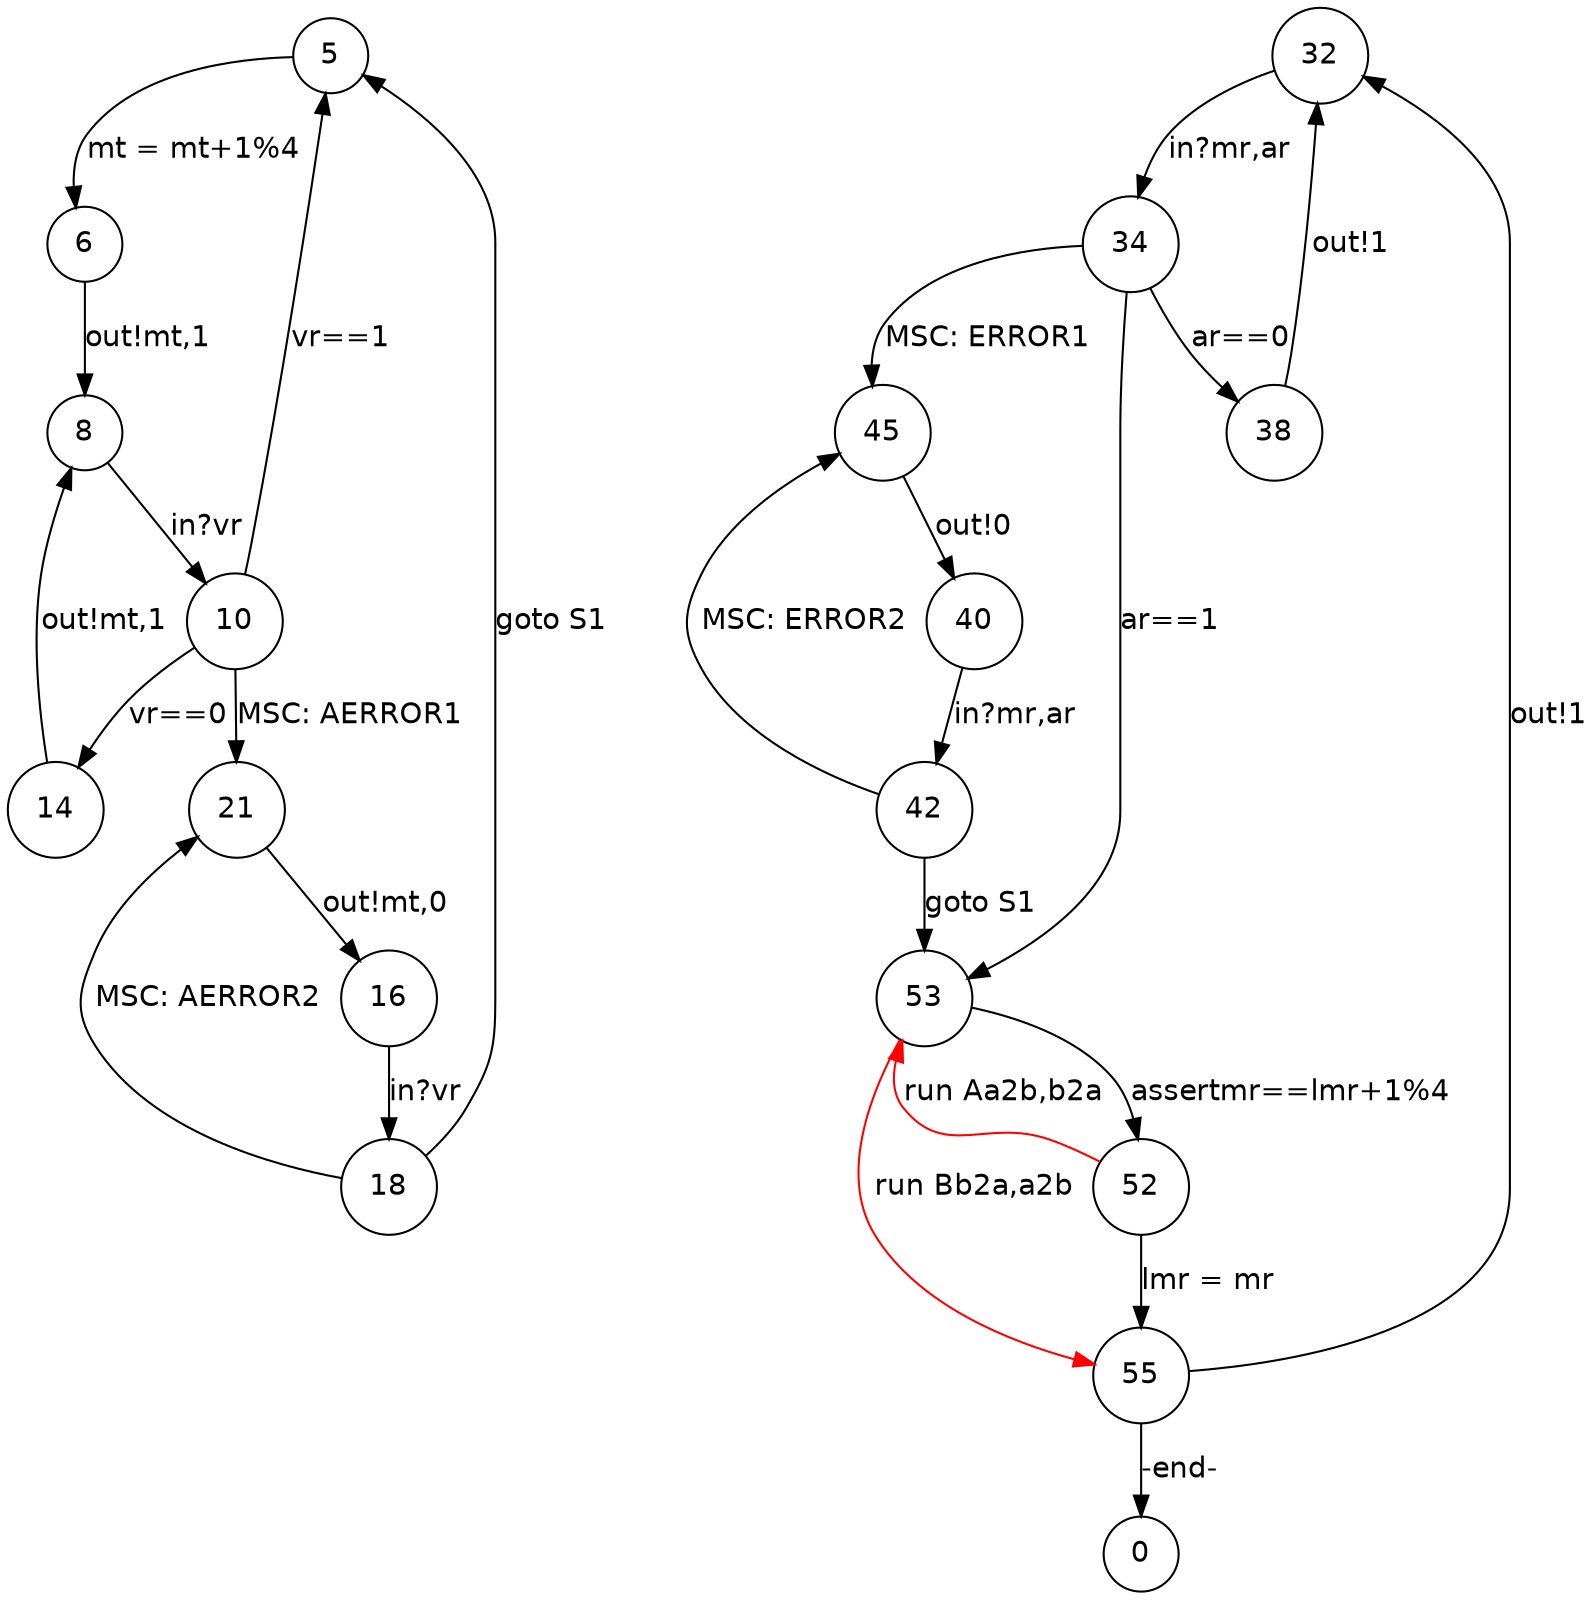 digraph "/home/martin/Desktop/Artifacts/protocol/protocol-automata" {
	graph [size="16,12",ranksep=.4];
	node [shape=circle,fontname=Helvetica,fontsize=14];
	edge [fontname=Helvetica,fontsize=14];
1 [label=5]
1 -> 2 [label="mt = mt+1%4"]
2 [label=6]
2 -> 4 [label="out!mt,1"]
4 [label=8]
4 -> 11 [label="in?vr"]
11 [label=10]
11 -> 1 [label="vr==1"]
11 [label=10]
11 -> 13 [label="vr==0"]
11 [label=10]
11 -> 21 [label="MSC: AERROR1"]
13 [label=14]
13 -> 4 [label="out!mt,1"]
21 [label=21]
21 -> 15 [label="out!mt,0"]
15 [label=16]
15 -> 19 [label="in?vr"]
19 [label=18]
19 -> 1 [label="goto S1"]
19 [label=18]
19 -> 21 [label="MSC: AERROR2"]
1006 [label=32]
1006 -> 1013 [label="in?mr,ar"]
1013 [label=34]
1013 -> 1002 [label="ar==1"]
1013 [label=34]
1013 -> 1015 [label="ar==0"]
1013 [label=34]
1013 -> 1023 [label="MSC: ERROR1"]
1002 [label=28]
1002 -> 1003 [label="assertmr==lmr+1%4"]
1003 [label=29]
1003 -> 1004 [label="lmr = mr"]
1004 [label=30]
1004 -> 1006 [label="out!1"]
1015 [label=38]
1015 -> 1006 [label="out!1"]
1023 [label=45]
1023 -> 1017 [label="out!0"]
1017 [label=40]
1017 -> 1021 [label="in?mr,ar"]
1021 [label=42]
1021 -> 1002 [label="goto S1"]
1021 [label=42]
1021 -> 1023 [label="MSC: ERROR2"]
1003 [label=52]
1003 -> 1002 [label="run Aa2b,b2a" color = red]
1002 [label=53]
1002 -> 1004 [label="run Bb2a,a2b" color = red]
1004 [label=55]
1000 [label=0]
1004 -> 1000 [label="-end-"]
}
